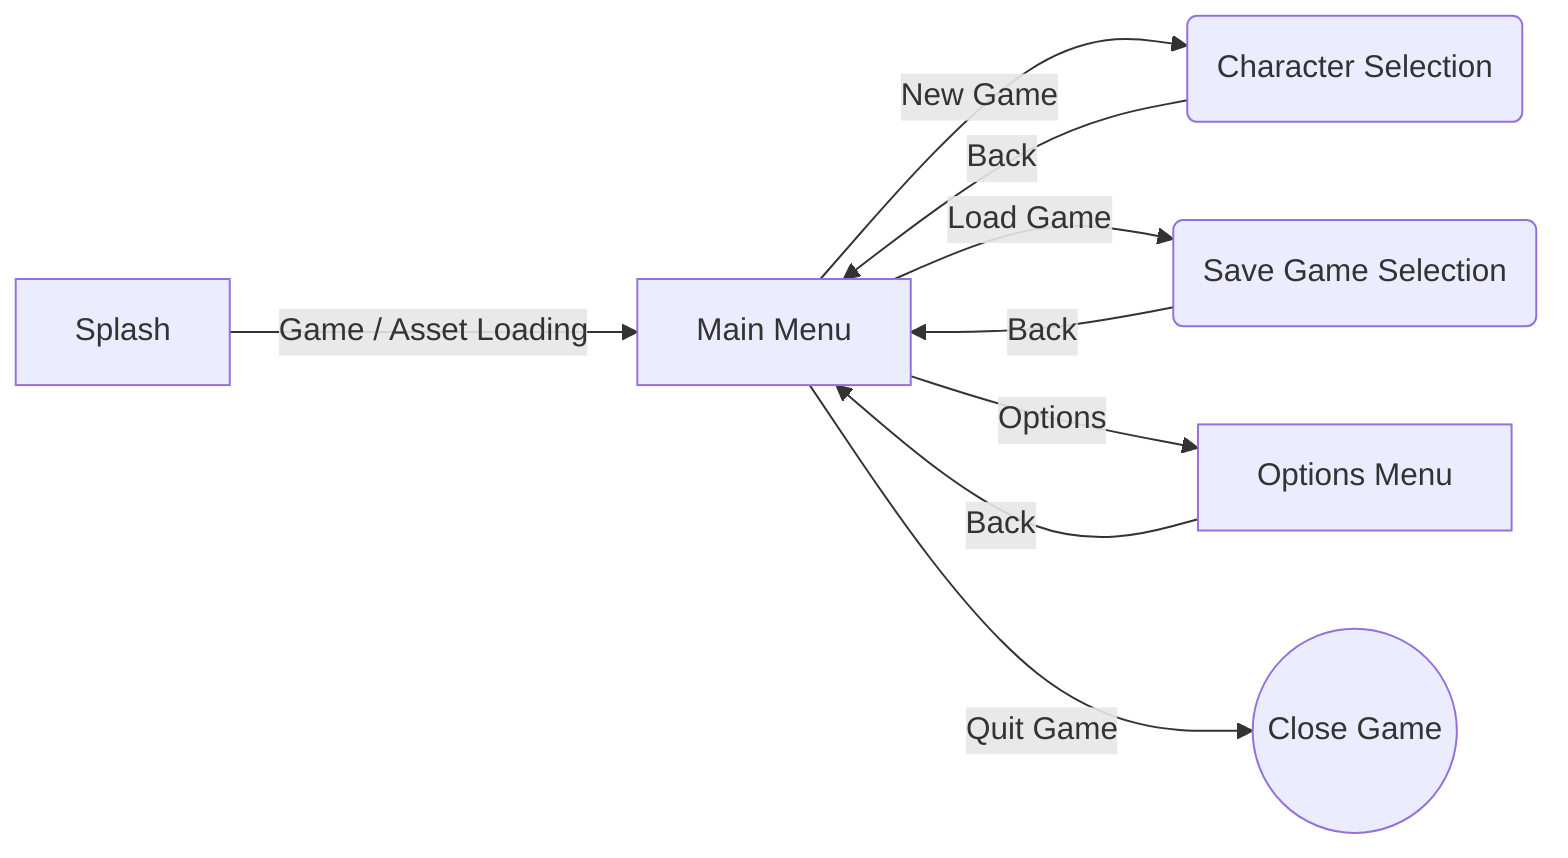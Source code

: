graph LR;
  s[Splash];
  mm[Main Menu];
  ng(Character Selection);
  lg(Save Game Selection);
  opt[Options Menu];
  q((Close Game));

  s--Game / Asset Loading--> mm;
  mm--New Game-->ng;
  ng--Back-->mm;
  mm--Load Game-->lg;
  lg--Back-->mm;
  mm--Options-->opt;
  opt--Back-->mm;
  mm--Quit Game-->q;